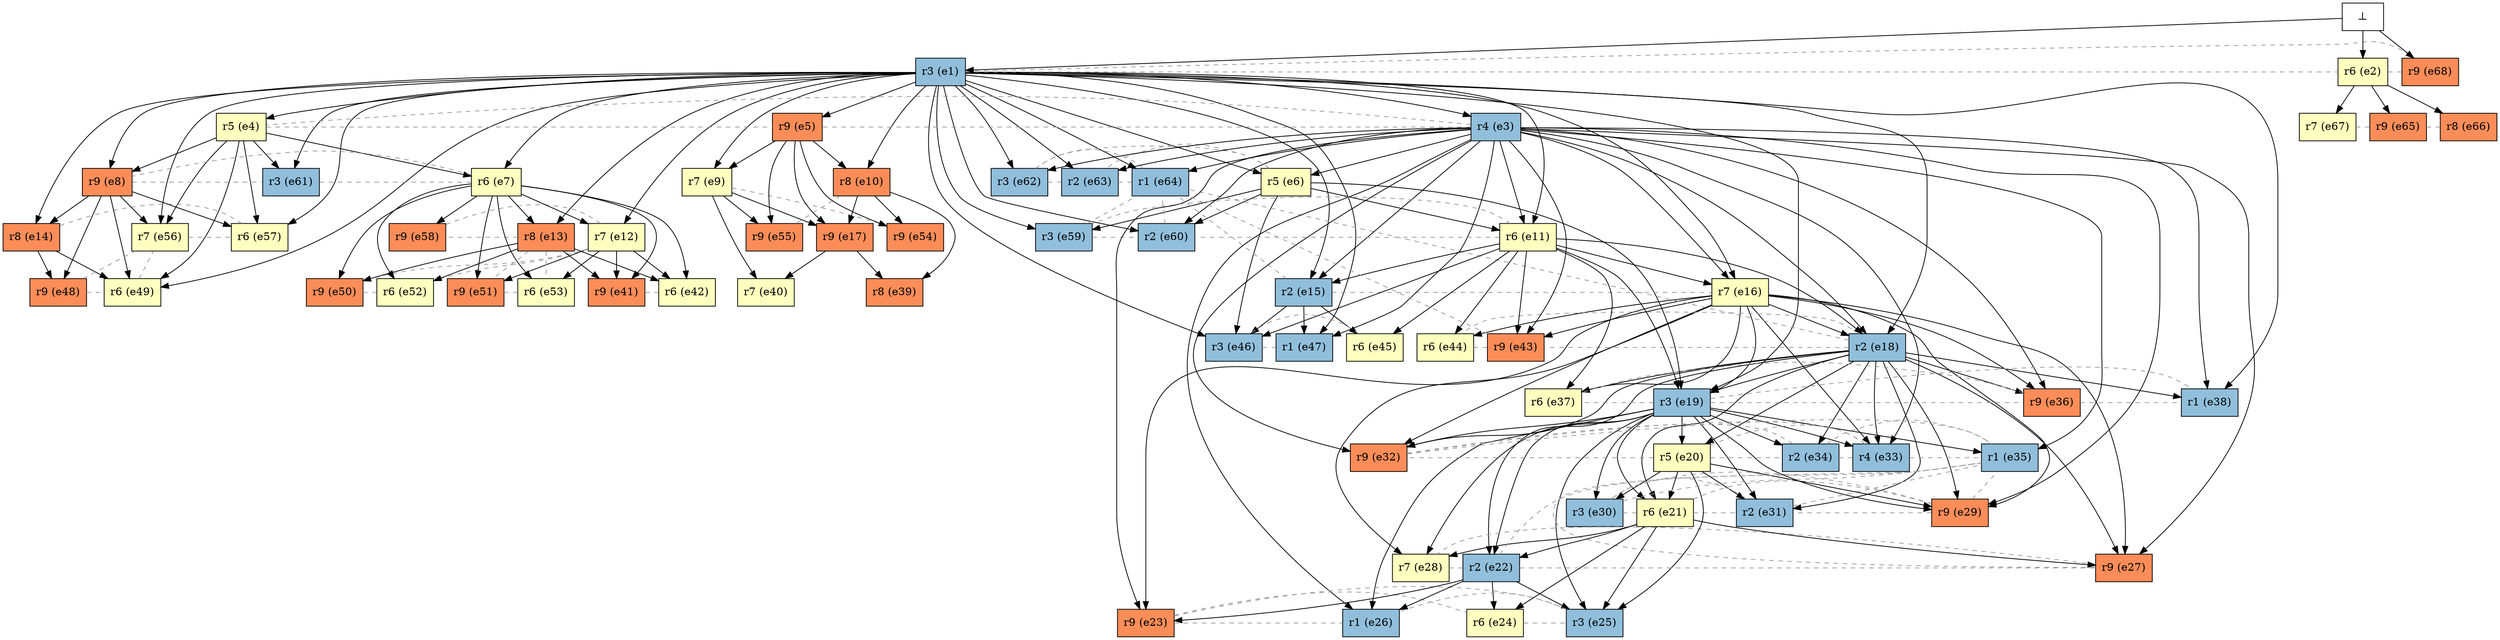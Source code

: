 digraph test {
  e1 -> e46;
  e1 -> e16;
  e1 -> e56;
  e1 -> e12;
  e1 -> e59;
  e1 -> e9;
  e1 -> e61;
  e1 -> e62;
  e1 -> e6;
  e1 -> e4;
  e1 -> e18;
  e1 -> e15;
  e1 -> e14;
  e1 -> e13;
  e1 -> e60;
  e1 -> e10;
  e1 -> e63;
  e1 -> e64;
  e1 -> e3;
  e1 -> e11;
  e1 -> e8;
  e1 -> e7;
  e1 -> e5;
  e1 -> e49;
  e1 -> e57;
  e1 -> e19;
  e1 -> e38;
  e1 -> e47;
  e2 -> e67;
  e2 -> e65;
  e2 -> e66;
  e3 -> e16;
  e3 -> e23;
  e3 -> e26;
  e3 -> e27;
  e3 -> e29;
  e3 -> e32;
  e3 -> e33;
  e3 -> e35;
  e3 -> e36;
  e3 -> e38;
  e3 -> e43;
  e3 -> e47;
  e3 -> e64;
  e3 -> e18;
  e3 -> e15;
  e3 -> e60;
  e3 -> e63;
  e3 -> e6;
  e3 -> e62;
  e3 -> e11;
  e4 -> e8;
  e4 -> e7;
  e4 -> e49;
  e4 -> e56;
  e4 -> e57;
  e4 -> e61;
  e5 -> e55;
  e5 -> e10;
  e5 -> e17;
  e5 -> e54;
  e5 -> e9;
  e6 -> e11;
  e6 -> e60;
  e6 -> e59;
  e6 -> e19;
  e6 -> e46;
  e7 -> e52;
  e7 -> e12;
  e7 -> e51;
  e7 -> e53;
  e7 -> e58;
  e7 -> e13;
  e7 -> e50;
  e7 -> e42;
  e7 -> e41;
  e8 -> e14;
  e8 -> e48;
  e8 -> e56;
  e8 -> e57;
  e8 -> e49;
  e9 -> e40;
  e9 -> e17;
  e9 -> e55;
  e10 -> e17;
  e10 -> e54;
  e10 -> e39;
  e11 -> e45;
  e11 -> e46;
  e11 -> e16;
  e11 -> e43;
  e11 -> e44;
  e11 -> e18;
  e11 -> e15;
  e11 -> e37;
  e11 -> e19;
  e12 -> e42;
  e12 -> e53;
  e12 -> e41;
  e12 -> e51;
  e13 -> e41;
  e13 -> e42;
  e13 -> e50;
  e13 -> e52;
  e14 -> e48;
  e14 -> e49;
  e15 -> e45;
  e15 -> e46;
  e15 -> e47;
  e16 -> e19;
  e16 -> e37;
  e16 -> e44;
  e16 -> e23;
  e16 -> e27;
  e16 -> e28;
  e16 -> e29;
  e16 -> e32;
  e16 -> e33;
  e16 -> e36;
  e16 -> e43;
  e16 -> e18;
  e17 -> e39;
  e17 -> e40;
  e18 -> e29;
  e18 -> e21;
  e18 -> e31;
  e18 -> e32;
  e18 -> e33;
  e18 -> e34;
  e18 -> e36;
  e18 -> e37;
  e18 -> e20;
  e18 -> e19;
  e18 -> e38;
  e18 -> e27;
  e18 -> e22;
  e19 -> e25;
  e19 -> e28;
  e19 -> e30;
  e19 -> e20;
  e19 -> e22;
  e19 -> e31;
  e19 -> e34;
  e19 -> e35;
  e19 -> e33;
  e19 -> e29;
  e19 -> e21;
  e19 -> e32;
  e19 -> e26;
  e20 -> e29;
  e20 -> e21;
  e20 -> e31;
  e20 -> e30;
  e20 -> e25;
  e21 -> e24;
  e21 -> e25;
  e21 -> e28;
  e21 -> e27;
  e21 -> e22;
  e22 -> e23;
  e22 -> e24;
  e22 -> e25;
  e22 -> e26;
  e0 -> e1;
  e0 -> e2;
  e0 -> e68;

//conflicts
  e1 -> e2 [arrowhead=none color=gray60 style=dashed constraint=false];
  e1 -> e68 [arrowhead=none color=gray60 style=dashed constraint=false];
  e2 -> e68 [arrowhead=none color=gray60 style=dashed constraint=false];
  e3 -> e4 [arrowhead=none color=gray60 style=dashed constraint=false];
  e3 -> e5 [arrowhead=none color=gray60 style=dashed constraint=false];
  e4 -> e5 [arrowhead=none color=gray60 style=dashed constraint=false];
  e6 -> e62 [arrowhead=none color=gray60 style=dashed constraint=false];
  e6 -> e63 [arrowhead=none color=gray60 style=dashed constraint=false];
  e7 -> e8 [arrowhead=none color=gray60 style=dashed constraint=false];
  e7 -> e61 [arrowhead=none color=gray60 style=dashed constraint=false];
  e8 -> e61 [arrowhead=none color=gray60 style=dashed constraint=false];
  e9 -> e54 [arrowhead=none color=gray60 style=dashed constraint=false];
  e10 -> e55 [arrowhead=none color=gray60 style=dashed constraint=false];
  e11 -> e59 [arrowhead=none color=gray60 style=dashed constraint=false];
  e11 -> e60 [arrowhead=none color=gray60 style=dashed constraint=false];
  e12 -> e50 [arrowhead=none color=gray60 style=dashed constraint=false];
  e12 -> e52 [arrowhead=none color=gray60 style=dashed constraint=false];
  e12 -> e58 [arrowhead=none color=gray60 style=dashed constraint=false];
  e13 -> e51 [arrowhead=none color=gray60 style=dashed constraint=false];
  e13 -> e53 [arrowhead=none color=gray60 style=dashed constraint=false];
  e13 -> e58 [arrowhead=none color=gray60 style=dashed constraint=false];
  e14 -> e57 [arrowhead=none color=gray60 style=dashed constraint=false];
  e15 -> e16 [arrowhead=none color=gray60 style=dashed constraint=false];
  e15 -> e64 [arrowhead=none color=gray60 style=dashed constraint=false];
  e18 -> e43 [arrowhead=none color=gray60 style=dashed constraint=false];
  e18 -> e44 [arrowhead=none color=gray60 style=dashed constraint=false];
  e18 -> e64 [arrowhead=none color=gray60 style=dashed constraint=false];
  e19 -> e36 [arrowhead=none color=gray60 style=dashed constraint=false];
  e19 -> e37 [arrowhead=none color=gray60 style=dashed constraint=false];
  e19 -> e38 [arrowhead=none color=gray60 style=dashed constraint=false];
  e20 -> e32 [arrowhead=none color=gray60 style=dashed constraint=false];
  e20 -> e33 [arrowhead=none color=gray60 style=dashed constraint=false];
  e20 -> e34 [arrowhead=none color=gray60 style=dashed constraint=false];
  e21 -> e29 [arrowhead=none color=gray60 style=dashed constraint=false];
  e21 -> e30 [arrowhead=none color=gray60 style=dashed constraint=false];
  e21 -> e31 [arrowhead=none color=gray60 style=dashed constraint=false];
  e22 -> e27 [arrowhead=none color=gray60 style=dashed constraint=false];
  e22 -> e28 [arrowhead=none color=gray60 style=dashed constraint=false];
  e22 -> e35 [arrowhead=none color=gray60 style=dashed constraint=false];
  e23 -> e24 [arrowhead=none color=gray60 style=dashed constraint=false];
  e23 -> e25 [arrowhead=none color=gray60 style=dashed constraint=false];
  e23 -> e26 [arrowhead=none color=gray60 style=dashed constraint=false];
  e24 -> e25 [arrowhead=none color=gray60 style=dashed constraint=false];
  e25 -> e26 [arrowhead=none color=gray60 style=dashed constraint=false];
  e27 -> e28 [arrowhead=none color=gray60 style=dashed constraint=false];
  e27 -> e35 [arrowhead=none color=gray60 style=dashed constraint=false];
  e29 -> e30 [arrowhead=none color=gray60 style=dashed constraint=false];
  e29 -> e31 [arrowhead=none color=gray60 style=dashed constraint=false];
  e29 -> e35 [arrowhead=none color=gray60 style=dashed constraint=false];
  e30 -> e31 [arrowhead=none color=gray60 style=dashed constraint=false];
  e30 -> e35 [arrowhead=none color=gray60 style=dashed constraint=false];
  e31 -> e35 [arrowhead=none color=gray60 style=dashed constraint=false];
  e32 -> e33 [arrowhead=none color=gray60 style=dashed constraint=false];
  e32 -> e34 [arrowhead=none color=gray60 style=dashed constraint=false];
  e32 -> e35 [arrowhead=none color=gray60 style=dashed constraint=false];
  e33 -> e34 [arrowhead=none color=gray60 style=dashed constraint=false];
  e33 -> e35 [arrowhead=none color=gray60 style=dashed constraint=false];
  e34 -> e35 [arrowhead=none color=gray60 style=dashed constraint=false];
  e36 -> e37 [arrowhead=none color=gray60 style=dashed constraint=false];
  e36 -> e38 [arrowhead=none color=gray60 style=dashed constraint=false];
  e41 -> e42 [arrowhead=none color=gray60 style=dashed constraint=false];
  e43 -> e44 [arrowhead=none color=gray60 style=dashed constraint=false];
  e43 -> e64 [arrowhead=none color=gray60 style=dashed constraint=false];
  e45 -> e46 [arrowhead=none color=gray60 style=dashed constraint=false];
  e46 -> e47 [arrowhead=none color=gray60 style=dashed constraint=false];
  e48 -> e49 [arrowhead=none color=gray60 style=dashed constraint=false];
  e48 -> e56 [arrowhead=none color=gray60 style=dashed constraint=false];
  e49 -> e56 [arrowhead=none color=gray60 style=dashed constraint=false];
  e50 -> e52 [arrowhead=none color=gray60 style=dashed constraint=false];
  e51 -> e53 [arrowhead=none color=gray60 style=dashed constraint=false];
  e56 -> e57 [arrowhead=none color=gray60 style=dashed constraint=false];
  e59 -> e60 [arrowhead=none color=gray60 style=dashed constraint=false];
  e59 -> e64 [arrowhead=none color=gray60 style=dashed constraint=false];
  e60 -> e64 [arrowhead=none color=gray60 style=dashed constraint=false];
  e62 -> e63 [arrowhead=none color=gray60 style=dashed constraint=false];
  e62 -> e64 [arrowhead=none color=gray60 style=dashed constraint=false];
  e63 -> e64 [arrowhead=none color=gray60 style=dashed constraint=false];
  e65 -> e66 [arrowhead=none color=gray60 style=dashed constraint=false];
  e65 -> e67 [arrowhead=none color=gray60 style=dashed constraint=false];

  e1 [color=black fillcolor="#91bfdb" label="r3 (e1)" shape=box style=filled];
  e2 [color=black fillcolor="#ffffbf" label="r6 (e2)" shape=box style=filled];
  e3 [color=black fillcolor="#91bfdb" label="r4 (e3)" shape=box style=filled];
  e4 [color=black fillcolor="#ffffbf" label="r5 (e4)" shape=box style=filled];
  e5 [color=black fillcolor="#fc8d59" label="r9 (e5)" shape=box style=filled];
  e6 [color=black fillcolor="#ffffbf" label="r5 (e6)" shape=box style=filled];
  e7 [color=black fillcolor="#ffffbf" label="r6 (e7)" shape=box style=filled];
  e8 [color=black fillcolor="#fc8d59" label="r9 (e8)" shape=box style=filled];
  e9 [color=black fillcolor="#ffffbf" label="r7 (e9)" shape=box style=filled];
  e10 [color=black fillcolor="#fc8d59" label="r8 (e10)" shape=box style=filled];
  e11 [color=black fillcolor="#ffffbf" label="r6 (e11)" shape=box style=filled];
  e12 [color=black fillcolor="#ffffbf" label="r7 (e12)" shape=box style=filled];
  e13 [color=black fillcolor="#fc8d59" label="r8 (e13)" shape=box style=filled];
  e14 [color=black fillcolor="#fc8d59" label="r8 (e14)" shape=box style=filled];
  e15 [color=black fillcolor="#91bfdb" label="r2 (e15)" shape=box style=filled];
  e16 [color=black fillcolor="#ffffbf" label="r7 (e16)" shape=box style=filled];
  e17 [color=black fillcolor="#fc8d59" label="r9 (e17)" shape=box style=filled];
  e18 [color=black fillcolor="#91bfdb" label="r2 (e18)" shape=box style=filled];
  e19 [color=black fillcolor="#91bfdb" label="r3 (e19)" shape=box style=filled];
  e20 [color=black fillcolor="#ffffbf" label="r5 (e20)" shape=box style=filled];
  e21 [color=black fillcolor="#ffffbf" label="r6 (e21)" shape=box style=filled];
  e22 [color=black fillcolor="#91bfdb" label="r2 (e22)" shape=box style=filled];
  e23 [color=black fillcolor="#fc8d59" label="r9 (e23)" shape=box style=filled];
  e24 [color=black fillcolor="#ffffbf" label="r6 (e24)" shape=box style=filled];
  e25 [color=black fillcolor="#91bfdb" label="r3 (e25)" shape=box style=filled];
  e26 [color=black fillcolor="#91bfdb" label="r1 (e26)" shape=box style=filled];
  e27 [color=black fillcolor="#fc8d59" label="r9 (e27)" shape=box style=filled];
  e28 [color=black fillcolor="#ffffbf" label="r7 (e28)" shape=box style=filled];
  e29 [color=black fillcolor="#fc8d59" label="r9 (e29)" shape=box style=filled];
  e30 [color=black fillcolor="#91bfdb" label="r3 (e30)" shape=box style=filled];
  e31 [color=black fillcolor="#91bfdb" label="r2 (e31)" shape=box style=filled];
  e32 [color=black fillcolor="#fc8d59" label="r9 (e32)" shape=box style=filled];
  e33 [color=black fillcolor="#91bfdb" label="r4 (e33)" shape=box style=filled];
  e34 [color=black fillcolor="#91bfdb" label="r2 (e34)" shape=box style=filled];
  e35 [color=black fillcolor="#91bfdb" label="r1 (e35)" shape=box style=filled];
  e36 [color=black fillcolor="#fc8d59" label="r9 (e36)" shape=box style=filled];
  e37 [color=black fillcolor="#ffffbf" label="r6 (e37)" shape=box style=filled];
  e38 [color=black fillcolor="#91bfdb" label="r1 (e38)" shape=box style=filled];
  e39 [color=black fillcolor="#fc8d59" label="r8 (e39)" shape=box style=filled];
  e40 [color=black fillcolor="#ffffbf" label="r7 (e40)" shape=box style=filled];
  e41 [color=black fillcolor="#fc8d59" label="r9 (e41)" shape=box style=filled];
  e42 [color=black fillcolor="#ffffbf" label="r6 (e42)" shape=box style=filled];
  e43 [color=black fillcolor="#fc8d59" label="r9 (e43)" shape=box style=filled];
  e44 [color=black fillcolor="#ffffbf" label="r6 (e44)" shape=box style=filled];
  e45 [color=black fillcolor="#ffffbf" label="r6 (e45)" shape=box style=filled];
  e46 [color=black fillcolor="#91bfdb" label="r3 (e46)" shape=box style=filled];
  e47 [color=black fillcolor="#91bfdb" label="r1 (e47)" shape=box style=filled];
  e48 [color=black fillcolor="#fc8d59" label="r9 (e48)" shape=box style=filled];
  e49 [color=black fillcolor="#ffffbf" label="r6 (e49)" shape=box style=filled];
  e50 [color=black fillcolor="#fc8d59" label="r9 (e50)" shape=box style=filled];
  e51 [color=black fillcolor="#fc8d59" label="r9 (e51)" shape=box style=filled];
  e52 [color=black fillcolor="#ffffbf" label="r6 (e52)" shape=box style=filled];
  e53 [color=black fillcolor="#ffffbf" label="r6 (e53)" shape=box style=filled];
  e54 [color=black fillcolor="#fc8d59" label="r9 (e54)" shape=box style=filled];
  e55 [color=black fillcolor="#fc8d59" label="r9 (e55)" shape=box style=filled];
  e56 [color=black fillcolor="#ffffbf" label="r7 (e56)" shape=box style=filled];
  e57 [color=black fillcolor="#ffffbf" label="r6 (e57)" shape=box style=filled];
  e58 [color=black fillcolor="#fc8d59" label="r9 (e58)" shape=box style=filled];
  e59 [color=black fillcolor="#91bfdb" label="r3 (e59)" shape=box style=filled];
  e60 [color=black fillcolor="#91bfdb" label="r2 (e60)" shape=box style=filled];
  e61 [color=black fillcolor="#91bfdb" label="r3 (e61)" shape=box style=filled];
  e62 [color=black fillcolor="#91bfdb" label="r3 (e62)" shape=box style=filled];
  e63 [color=black fillcolor="#91bfdb" label="r2 (e63)" shape=box style=filled];
  e64 [color=black fillcolor="#91bfdb" label="r1 (e64)" shape=box style=filled];
  e65 [color=black fillcolor="#fc8d59" label="r9 (e65)" shape=box style=filled];
  e66 [color=black fillcolor="#fc8d59" label="r8 (e66)" shape=box style=filled];
  e67 [color=black fillcolor="#ffffbf" label="r7 (e67)" shape=box style=filled];
  e68 [color=black fillcolor="#fc8d59" label="r9 (e68)" shape=box style=filled];
  e0 [fillcolor=white label="⊥" shape=box style=filled];
}
